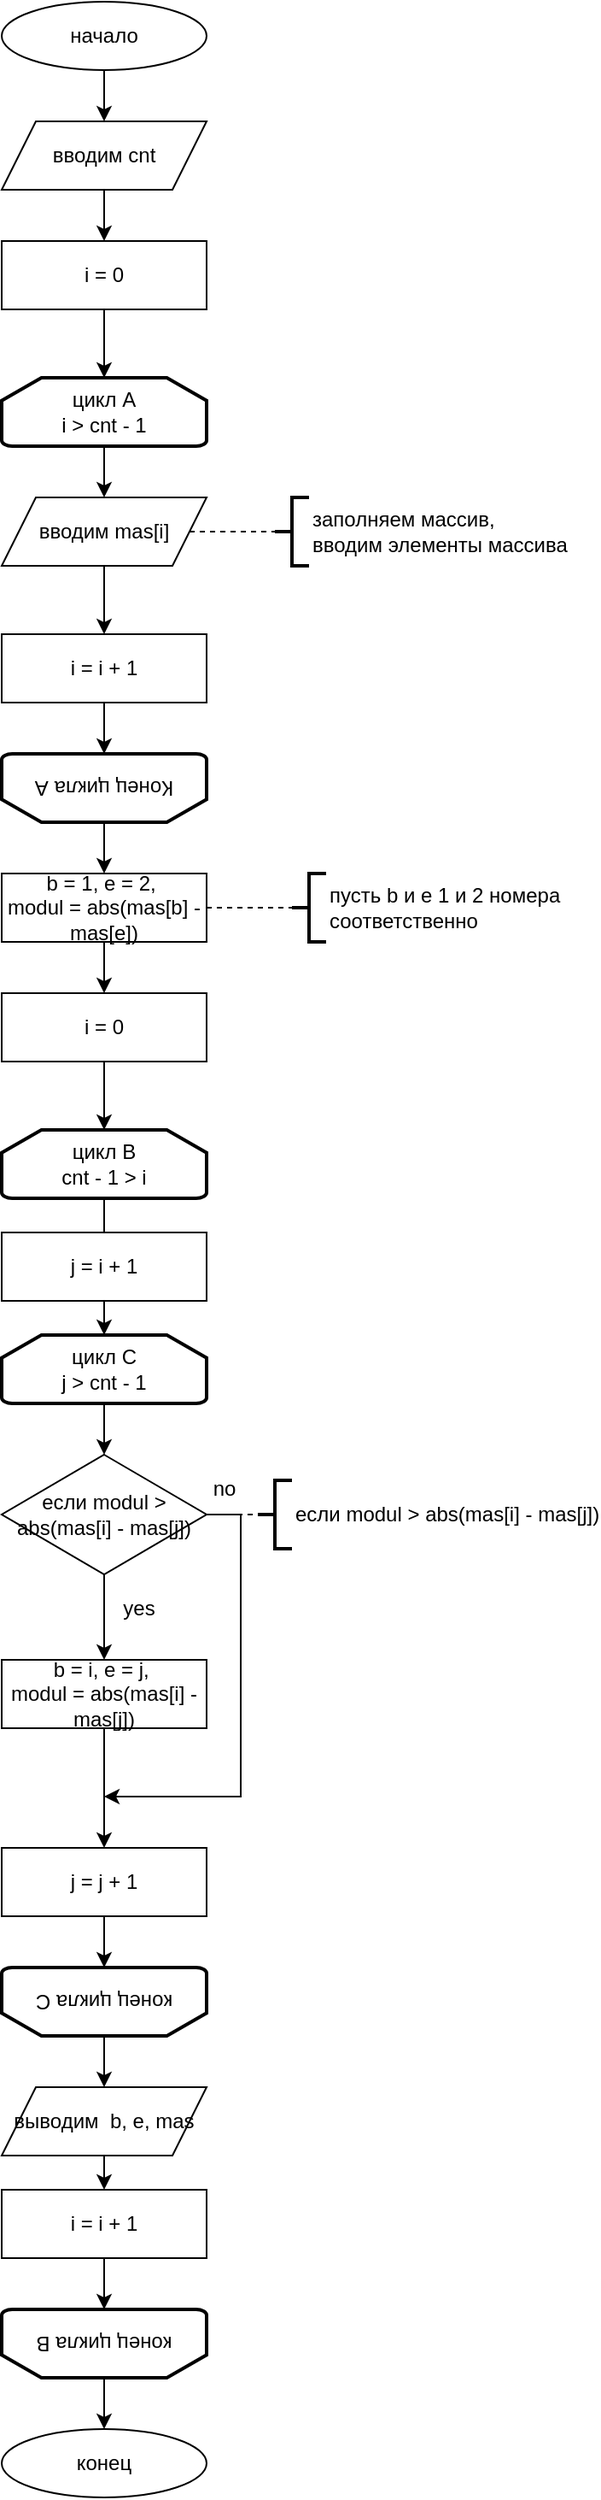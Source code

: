 <mxfile version="20.5.3" type="device"><diagram id="ZxrYpbqAVoz59L-hJm6Q" name="Страница 1"><mxGraphModel dx="1422" dy="780" grid="1" gridSize="10" guides="1" tooltips="1" connect="1" arrows="1" fold="1" page="1" pageScale="1" pageWidth="827" pageHeight="1169" math="0" shadow="0"><root><mxCell id="0"/><mxCell id="1" parent="0"/><mxCell id="IFl6KT6dYQBt3phegdcR-5" style="edgeStyle=orthogonalEdgeStyle;rounded=0;orthogonalLoop=1;jettySize=auto;html=1;exitX=0.5;exitY=1;exitDx=0;exitDy=0;entryX=0.5;entryY=0;entryDx=0;entryDy=0;" parent="1" source="IFl6KT6dYQBt3phegdcR-1" target="IFl6KT6dYQBt3phegdcR-3" edge="1"><mxGeometry relative="1" as="geometry"/></mxCell><mxCell id="IFl6KT6dYQBt3phegdcR-1" value="начало" style="ellipse;whiteSpace=wrap;html=1;" parent="1" vertex="1"><mxGeometry x="360" y="40" width="120" height="40" as="geometry"/></mxCell><mxCell id="HzCmqhi4-Kn4zD-oUt61-7" style="edgeStyle=orthogonalEdgeStyle;rounded=0;orthogonalLoop=1;jettySize=auto;html=1;exitX=0.5;exitY=1;exitDx=0;exitDy=0;entryX=0.5;entryY=0;entryDx=0;entryDy=0;" parent="1" source="IFl6KT6dYQBt3phegdcR-3" target="HzCmqhi4-Kn4zD-oUt61-4" edge="1"><mxGeometry relative="1" as="geometry"/></mxCell><mxCell id="IFl6KT6dYQBt3phegdcR-3" value="вводим cnt" style="shape=parallelogram;perimeter=parallelogramPerimeter;whiteSpace=wrap;html=1;fixedSize=1;" parent="1" vertex="1"><mxGeometry x="360" y="110" width="120" height="40" as="geometry"/></mxCell><mxCell id="IFl6KT6dYQBt3phegdcR-8" style="edgeStyle=orthogonalEdgeStyle;rounded=0;orthogonalLoop=1;jettySize=auto;html=1;exitX=0.5;exitY=1;exitDx=0;exitDy=0;exitPerimeter=0;entryX=0.5;entryY=0;entryDx=0;entryDy=0;" parent="1" source="IFl6KT6dYQBt3phegdcR-7" target="IFl6KT6dYQBt3phegdcR-10" edge="1"><mxGeometry relative="1" as="geometry"><mxPoint x="420" y="350" as="targetPoint"/></mxGeometry></mxCell><mxCell id="IFl6KT6dYQBt3phegdcR-7" value="цикл A&lt;br&gt;i &amp;gt; cnt - 1" style="strokeWidth=2;html=1;shape=mxgraph.flowchart.loop_limit;whiteSpace=wrap;" parent="1" vertex="1"><mxGeometry x="360" y="260" width="120" height="40" as="geometry"/></mxCell><mxCell id="EJ2IY1t_-GE9ADQo_70B-2" style="edgeStyle=orthogonalEdgeStyle;rounded=0;orthogonalLoop=1;jettySize=auto;html=1;exitX=0.5;exitY=1;exitDx=0;exitDy=0;entryX=0.5;entryY=0;entryDx=0;entryDy=0;" edge="1" parent="1" source="IFl6KT6dYQBt3phegdcR-10" target="EJ2IY1t_-GE9ADQo_70B-1"><mxGeometry relative="1" as="geometry"/></mxCell><mxCell id="IFl6KT6dYQBt3phegdcR-10" value="вводим mas[i]" style="shape=parallelogram;perimeter=parallelogramPerimeter;whiteSpace=wrap;html=1;fixedSize=1;" parent="1" vertex="1"><mxGeometry x="360" y="330" width="120" height="40" as="geometry"/></mxCell><mxCell id="IFl6KT6dYQBt3phegdcR-11" value="" style="endArrow=none;dashed=1;html=1;rounded=0;exitX=1;exitY=0.5;exitDx=0;exitDy=0;entryX=0;entryY=0.5;entryDx=0;entryDy=0;entryPerimeter=0;" parent="1" source="IFl6KT6dYQBt3phegdcR-10" target="IFl6KT6dYQBt3phegdcR-12" edge="1"><mxGeometry width="50" height="50" relative="1" as="geometry"><mxPoint x="520" y="490" as="sourcePoint"/><mxPoint x="520" y="380" as="targetPoint"/></mxGeometry></mxCell><mxCell id="IFl6KT6dYQBt3phegdcR-12" value="заполняем массив,&amp;nbsp;&lt;br&gt;вводим элементы массива" style="strokeWidth=2;html=1;shape=mxgraph.flowchart.annotation_2;align=left;labelPosition=right;pointerEvents=1;" parent="1" vertex="1"><mxGeometry x="520" y="330" width="20" height="40" as="geometry"/></mxCell><mxCell id="IFl6KT6dYQBt3phegdcR-16" style="edgeStyle=orthogonalEdgeStyle;rounded=0;orthogonalLoop=1;jettySize=auto;html=1;exitX=0.5;exitY=0;exitDx=0;exitDy=0;exitPerimeter=0;entryX=0.5;entryY=0;entryDx=0;entryDy=0;" parent="1" source="IFl6KT6dYQBt3phegdcR-13" target="IFl6KT6dYQBt3phegdcR-15" edge="1"><mxGeometry relative="1" as="geometry"/></mxCell><mxCell id="IFl6KT6dYQBt3phegdcR-13" value="Конец цикла A" style="strokeWidth=2;html=1;shape=mxgraph.flowchart.loop_limit;whiteSpace=wrap;rotation=-180;" parent="1" vertex="1"><mxGeometry x="360" y="480" width="120" height="40" as="geometry"/></mxCell><mxCell id="IFl6KT6dYQBt3phegdcR-19" style="edgeStyle=orthogonalEdgeStyle;rounded=0;orthogonalLoop=1;jettySize=auto;html=1;exitX=0.5;exitY=1;exitDx=0;exitDy=0;" parent="1" source="IFl6KT6dYQBt3phegdcR-15" edge="1"><mxGeometry relative="1" as="geometry"><mxPoint x="420" y="620" as="targetPoint"/></mxGeometry></mxCell><mxCell id="IFl6KT6dYQBt3phegdcR-15" value="b = 1, e = 2,&amp;nbsp;&lt;br&gt;modul = abs(mas[b] - mas[e])" style="rounded=0;whiteSpace=wrap;html=1;" parent="1" vertex="1"><mxGeometry x="360" y="550" width="120" height="40" as="geometry"/></mxCell><mxCell id="IFl6KT6dYQBt3phegdcR-17" value="" style="endArrow=none;dashed=1;html=1;rounded=0;exitX=1;exitY=0.5;exitDx=0;exitDy=0;entryX=0;entryY=0.5;entryDx=0;entryDy=0;entryPerimeter=0;" parent="1" target="IFl6KT6dYQBt3phegdcR-18" edge="1"><mxGeometry width="50" height="50" relative="1" as="geometry"><mxPoint x="480" y="570" as="sourcePoint"/><mxPoint x="530" y="600" as="targetPoint"/></mxGeometry></mxCell><mxCell id="IFl6KT6dYQBt3phegdcR-18" value="пусть b и e 1 и 2 номера&amp;nbsp;&lt;br&gt;соответственно" style="strokeWidth=2;html=1;shape=mxgraph.flowchart.annotation_2;align=left;labelPosition=right;pointerEvents=1;" parent="1" vertex="1"><mxGeometry x="530" y="550" width="20" height="40" as="geometry"/></mxCell><mxCell id="IFl6KT6dYQBt3phegdcR-21" style="edgeStyle=orthogonalEdgeStyle;rounded=0;orthogonalLoop=1;jettySize=auto;html=1;exitX=0.5;exitY=1;exitDx=0;exitDy=0;exitPerimeter=0;" parent="1" source="IFl6KT6dYQBt3phegdcR-20" edge="1"><mxGeometry relative="1" as="geometry"><mxPoint x="420" y="770" as="targetPoint"/></mxGeometry></mxCell><mxCell id="IFl6KT6dYQBt3phegdcR-20" value="цикл B&lt;br&gt;cnt - 1 &amp;gt; i" style="strokeWidth=2;html=1;shape=mxgraph.flowchart.loop_limit;whiteSpace=wrap;" parent="1" vertex="1"><mxGeometry x="360" y="700" width="120" height="40" as="geometry"/></mxCell><mxCell id="IFl6KT6dYQBt3phegdcR-23" style="edgeStyle=orthogonalEdgeStyle;rounded=0;orthogonalLoop=1;jettySize=auto;html=1;exitX=0.5;exitY=1;exitDx=0;exitDy=0;exitPerimeter=0;" parent="1" edge="1"><mxGeometry relative="1" as="geometry"><mxPoint x="420" y="890" as="targetPoint"/><mxPoint x="420" y="860" as="sourcePoint"/></mxGeometry></mxCell><mxCell id="IFl6KT6dYQBt3phegdcR-22" value="цикл C&lt;br&gt;j &amp;gt; cnt - 1" style="strokeWidth=2;html=1;shape=mxgraph.flowchart.loop_limit;whiteSpace=wrap;" parent="1" vertex="1"><mxGeometry x="360" y="820" width="120" height="40" as="geometry"/></mxCell><mxCell id="IFl6KT6dYQBt3phegdcR-27" style="edgeStyle=orthogonalEdgeStyle;rounded=0;orthogonalLoop=1;jettySize=auto;html=1;exitX=0.5;exitY=1;exitDx=0;exitDy=0;" parent="1" source="IFl6KT6dYQBt3phegdcR-24" edge="1"><mxGeometry relative="1" as="geometry"><mxPoint x="420" y="1010" as="targetPoint"/></mxGeometry></mxCell><mxCell id="IFl6KT6dYQBt3phegdcR-30" style="edgeStyle=orthogonalEdgeStyle;rounded=0;orthogonalLoop=1;jettySize=auto;html=1;exitX=1;exitY=0.5;exitDx=0;exitDy=0;" parent="1" source="IFl6KT6dYQBt3phegdcR-24" edge="1"><mxGeometry relative="1" as="geometry"><mxPoint x="420" y="1090" as="targetPoint"/><Array as="points"><mxPoint x="500" y="925"/><mxPoint x="500" y="1090"/></Array></mxGeometry></mxCell><mxCell id="IFl6KT6dYQBt3phegdcR-24" value="если modul &amp;gt; abs(mas[i] - mas[j])" style="rhombus;whiteSpace=wrap;html=1;" parent="1" vertex="1"><mxGeometry x="360" y="890" width="120" height="70" as="geometry"/></mxCell><mxCell id="IFl6KT6dYQBt3phegdcR-25" value="" style="endArrow=none;dashed=1;html=1;rounded=0;entryX=0;entryY=0.5;entryDx=0;entryDy=0;entryPerimeter=0;" parent="1" target="IFl6KT6dYQBt3phegdcR-26" edge="1"><mxGeometry width="50" height="50" relative="1" as="geometry"><mxPoint x="480" y="925" as="sourcePoint"/><mxPoint x="510" y="955" as="targetPoint"/></mxGeometry></mxCell><mxCell id="IFl6KT6dYQBt3phegdcR-26" value="&lt;span style=&quot;text-align: center;&quot;&gt;если modul &amp;gt; abs(mas[i] - mas[j])&lt;/span&gt;" style="strokeWidth=2;html=1;shape=mxgraph.flowchart.annotation_2;align=left;labelPosition=right;pointerEvents=1;" parent="1" vertex="1"><mxGeometry x="510" y="905" width="20" height="40" as="geometry"/></mxCell><mxCell id="IFl6KT6dYQBt3phegdcR-28" value="yes" style="text;html=1;align=center;verticalAlign=middle;resizable=0;points=[];autosize=1;strokeColor=none;fillColor=none;" parent="1" vertex="1"><mxGeometry x="420" y="965" width="40" height="30" as="geometry"/></mxCell><mxCell id="IFl6KT6dYQBt3phegdcR-31" style="edgeStyle=orthogonalEdgeStyle;rounded=0;orthogonalLoop=1;jettySize=auto;html=1;exitX=0.5;exitY=1;exitDx=0;exitDy=0;" parent="1" source="IFl6KT6dYQBt3phegdcR-29" edge="1"><mxGeometry relative="1" as="geometry"><mxPoint x="420" y="1120" as="targetPoint"/></mxGeometry></mxCell><mxCell id="IFl6KT6dYQBt3phegdcR-29" value="b = i, e = j,&amp;nbsp;&lt;br&gt;modul = abs(mas[i] - mas[j])" style="rounded=0;whiteSpace=wrap;html=1;" parent="1" vertex="1"><mxGeometry x="360" y="1010" width="120" height="40" as="geometry"/></mxCell><mxCell id="IFl6KT6dYQBt3phegdcR-32" value="no" style="text;html=1;align=center;verticalAlign=middle;resizable=0;points=[];autosize=1;strokeColor=none;fillColor=none;" parent="1" vertex="1"><mxGeometry x="470" y="895" width="40" height="30" as="geometry"/></mxCell><mxCell id="IFl6KT6dYQBt3phegdcR-34" style="edgeStyle=orthogonalEdgeStyle;rounded=0;orthogonalLoop=1;jettySize=auto;html=1;exitX=0.5;exitY=0;exitDx=0;exitDy=0;exitPerimeter=0;" parent="1" source="IFl6KT6dYQBt3phegdcR-33" edge="1"><mxGeometry relative="1" as="geometry"><mxPoint x="420" y="1260" as="targetPoint"/></mxGeometry></mxCell><mxCell id="IFl6KT6dYQBt3phegdcR-33" value="конец цикла C" style="strokeWidth=2;html=1;shape=mxgraph.flowchart.loop_limit;whiteSpace=wrap;rotation=-180;" parent="1" vertex="1"><mxGeometry x="360" y="1190" width="120" height="40" as="geometry"/></mxCell><mxCell id="EJ2IY1t_-GE9ADQo_70B-7" style="edgeStyle=orthogonalEdgeStyle;rounded=0;orthogonalLoop=1;jettySize=auto;html=1;exitX=0.5;exitY=1;exitDx=0;exitDy=0;" edge="1" parent="1" source="IFl6KT6dYQBt3phegdcR-35"><mxGeometry relative="1" as="geometry"><mxPoint x="420" y="1320" as="targetPoint"/></mxGeometry></mxCell><mxCell id="IFl6KT6dYQBt3phegdcR-35" value="выводим&amp;nbsp; b, e, mas" style="shape=parallelogram;perimeter=parallelogramPerimeter;whiteSpace=wrap;html=1;fixedSize=1;" parent="1" vertex="1"><mxGeometry x="360" y="1260" width="120" height="40" as="geometry"/></mxCell><mxCell id="EJ2IY1t_-GE9ADQo_70B-10" style="edgeStyle=orthogonalEdgeStyle;rounded=0;orthogonalLoop=1;jettySize=auto;html=1;exitX=0.5;exitY=0;exitDx=0;exitDy=0;exitPerimeter=0;entryX=0.5;entryY=0;entryDx=0;entryDy=0;" edge="1" parent="1" source="IFl6KT6dYQBt3phegdcR-36" target="IFl6KT6dYQBt3phegdcR-40"><mxGeometry relative="1" as="geometry"/></mxCell><mxCell id="IFl6KT6dYQBt3phegdcR-36" value="конец цикла B" style="strokeWidth=2;html=1;shape=mxgraph.flowchart.loop_limit;whiteSpace=wrap;rotation=-180;" parent="1" vertex="1"><mxGeometry x="360" y="1390" width="120" height="40" as="geometry"/></mxCell><mxCell id="IFl6KT6dYQBt3phegdcR-40" value="конец" style="ellipse;whiteSpace=wrap;html=1;" parent="1" vertex="1"><mxGeometry x="360" y="1460" width="120" height="40" as="geometry"/></mxCell><mxCell id="HzCmqhi4-Kn4zD-oUt61-3" style="edgeStyle=orthogonalEdgeStyle;rounded=0;orthogonalLoop=1;jettySize=auto;html=1;exitX=0.5;exitY=1;exitDx=0;exitDy=0;entryX=0.5;entryY=0;entryDx=0;entryDy=0;entryPerimeter=0;" parent="1" source="HzCmqhi4-Kn4zD-oUt61-2" target="IFl6KT6dYQBt3phegdcR-22" edge="1"><mxGeometry relative="1" as="geometry"/></mxCell><mxCell id="HzCmqhi4-Kn4zD-oUt61-2" value="j = i + 1" style="rounded=0;whiteSpace=wrap;html=1;" parent="1" vertex="1"><mxGeometry x="360" y="760" width="120" height="40" as="geometry"/></mxCell><mxCell id="HzCmqhi4-Kn4zD-oUt61-6" style="edgeStyle=orthogonalEdgeStyle;rounded=0;orthogonalLoop=1;jettySize=auto;html=1;exitX=0.5;exitY=1;exitDx=0;exitDy=0;entryX=0.5;entryY=0;entryDx=0;entryDy=0;entryPerimeter=0;" parent="1" source="HzCmqhi4-Kn4zD-oUt61-4" target="IFl6KT6dYQBt3phegdcR-7" edge="1"><mxGeometry relative="1" as="geometry"/></mxCell><mxCell id="HzCmqhi4-Kn4zD-oUt61-4" value="i = 0" style="rounded=0;whiteSpace=wrap;html=1;" parent="1" vertex="1"><mxGeometry x="360" y="180" width="120" height="40" as="geometry"/></mxCell><mxCell id="HzCmqhi4-Kn4zD-oUt61-9" style="edgeStyle=orthogonalEdgeStyle;rounded=0;orthogonalLoop=1;jettySize=auto;html=1;exitX=0.5;exitY=1;exitDx=0;exitDy=0;entryX=0.5;entryY=0;entryDx=0;entryDy=0;entryPerimeter=0;" parent="1" source="HzCmqhi4-Kn4zD-oUt61-8" target="IFl6KT6dYQBt3phegdcR-20" edge="1"><mxGeometry relative="1" as="geometry"/></mxCell><mxCell id="HzCmqhi4-Kn4zD-oUt61-8" value="i = 0" style="rounded=0;whiteSpace=wrap;html=1;" parent="1" vertex="1"><mxGeometry x="360" y="620" width="120" height="40" as="geometry"/></mxCell><mxCell id="EJ2IY1t_-GE9ADQo_70B-3" style="edgeStyle=orthogonalEdgeStyle;rounded=0;orthogonalLoop=1;jettySize=auto;html=1;exitX=0.5;exitY=1;exitDx=0;exitDy=0;entryX=0.5;entryY=1;entryDx=0;entryDy=0;entryPerimeter=0;" edge="1" parent="1" source="EJ2IY1t_-GE9ADQo_70B-1" target="IFl6KT6dYQBt3phegdcR-13"><mxGeometry relative="1" as="geometry"/></mxCell><mxCell id="EJ2IY1t_-GE9ADQo_70B-1" value="i = i + 1" style="rounded=0;whiteSpace=wrap;html=1;" vertex="1" parent="1"><mxGeometry x="360" y="410" width="120" height="40" as="geometry"/></mxCell><mxCell id="EJ2IY1t_-GE9ADQo_70B-5" style="edgeStyle=orthogonalEdgeStyle;rounded=0;orthogonalLoop=1;jettySize=auto;html=1;exitX=0.5;exitY=1;exitDx=0;exitDy=0;entryX=0.5;entryY=1;entryDx=0;entryDy=0;entryPerimeter=0;" edge="1" parent="1" source="EJ2IY1t_-GE9ADQo_70B-4" target="IFl6KT6dYQBt3phegdcR-33"><mxGeometry relative="1" as="geometry"/></mxCell><mxCell id="EJ2IY1t_-GE9ADQo_70B-4" value="j = j + 1" style="rounded=0;whiteSpace=wrap;html=1;" vertex="1" parent="1"><mxGeometry x="360" y="1120" width="120" height="40" as="geometry"/></mxCell><mxCell id="EJ2IY1t_-GE9ADQo_70B-9" style="edgeStyle=orthogonalEdgeStyle;rounded=0;orthogonalLoop=1;jettySize=auto;html=1;exitX=0.5;exitY=1;exitDx=0;exitDy=0;entryX=0.5;entryY=1;entryDx=0;entryDy=0;entryPerimeter=0;" edge="1" parent="1" source="EJ2IY1t_-GE9ADQo_70B-8" target="IFl6KT6dYQBt3phegdcR-36"><mxGeometry relative="1" as="geometry"/></mxCell><mxCell id="EJ2IY1t_-GE9ADQo_70B-8" value="i = i + 1" style="rounded=0;whiteSpace=wrap;html=1;" vertex="1" parent="1"><mxGeometry x="360" y="1320" width="120" height="40" as="geometry"/></mxCell></root></mxGraphModel></diagram></mxfile>